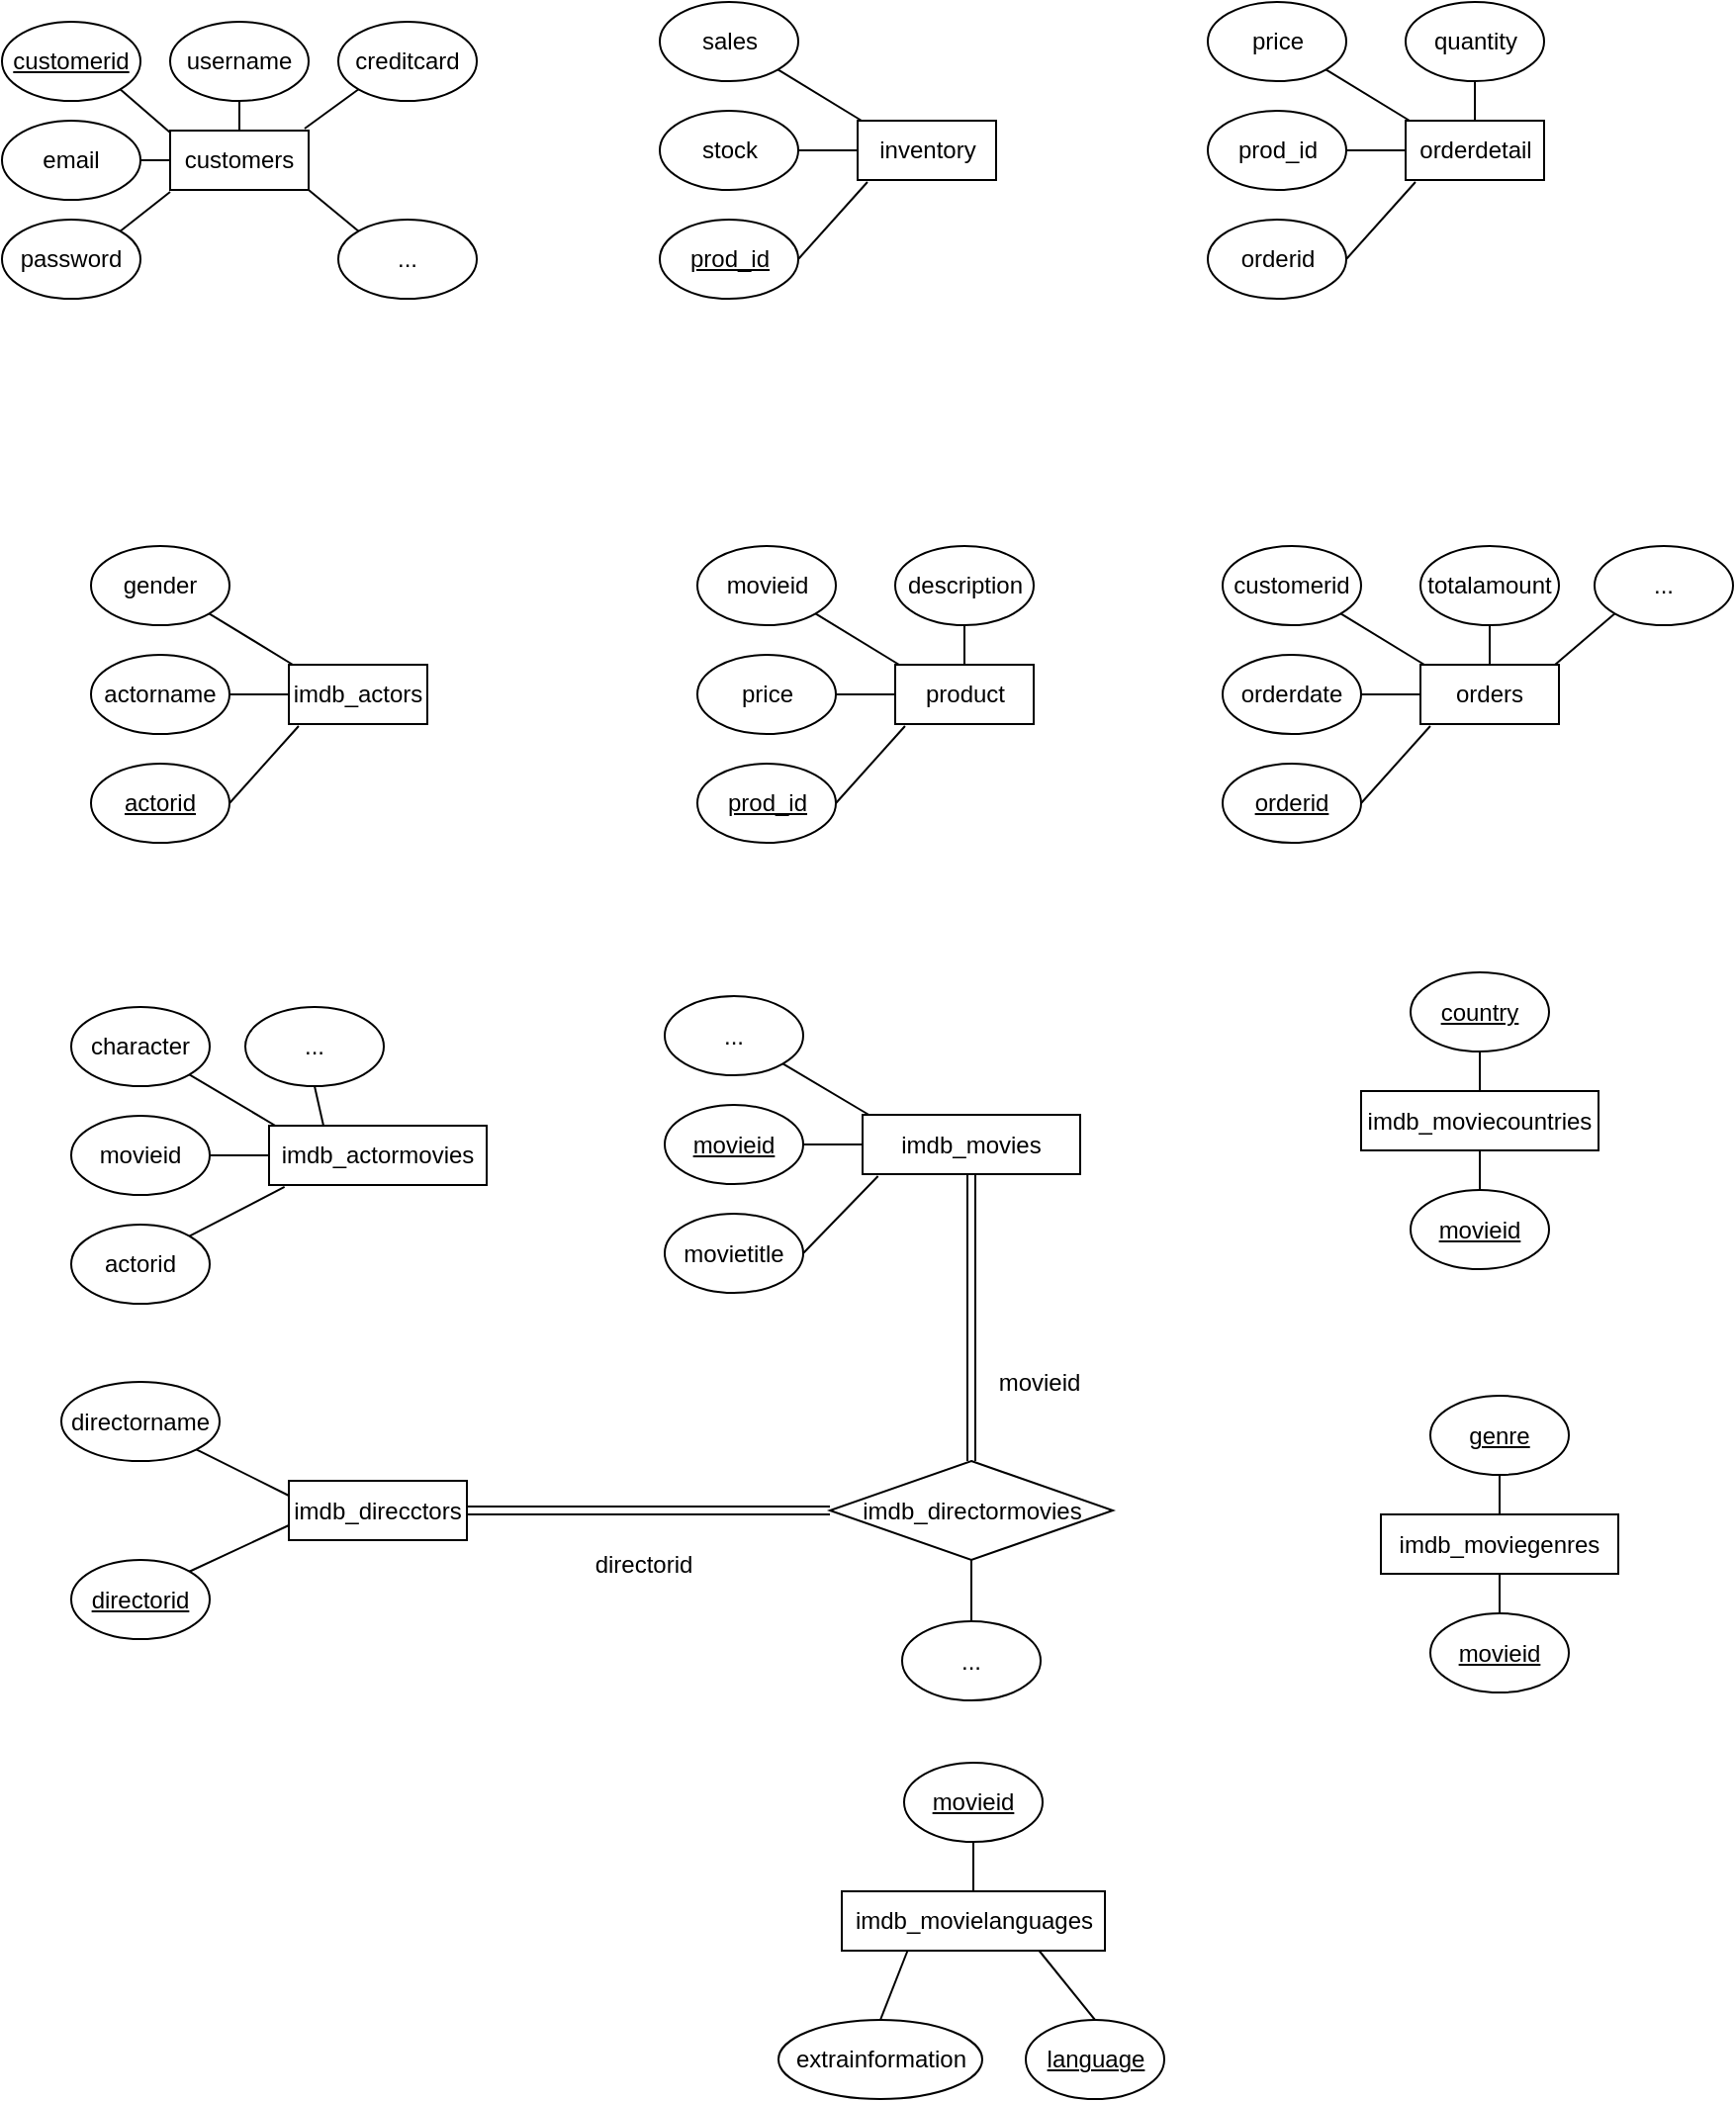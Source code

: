 <mxfile version="12.1.9" type="device" pages="1"><diagram id="mWVAifzgYvUciSqs0JJ7" name="Page-1"><mxGraphModel dx="836" dy="771" grid="1" gridSize="10" guides="1" tooltips="1" connect="1" arrows="1" fold="1" page="1" pageScale="1" pageWidth="827" pageHeight="1169" math="0" shadow="0"><root><mxCell id="0"/><mxCell id="1" parent="0"/><mxCell id="gDV8_pACg87YqloeRViD-1" value="customers" style="rounded=0;whiteSpace=wrap;html=1;" vertex="1" parent="1"><mxGeometry x="115" y="115" width="70" height="30" as="geometry"/></mxCell><mxCell id="gDV8_pACg87YqloeRViD-3" value="&lt;u&gt;customerid&lt;/u&gt;" style="ellipse;whiteSpace=wrap;html=1;" vertex="1" parent="1"><mxGeometry x="30" y="60" width="70" height="40" as="geometry"/></mxCell><mxCell id="gDV8_pACg87YqloeRViD-8" value="email" style="ellipse;whiteSpace=wrap;html=1;" vertex="1" parent="1"><mxGeometry x="30" y="110" width="70" height="40" as="geometry"/></mxCell><mxCell id="gDV8_pACg87YqloeRViD-9" value="username" style="ellipse;whiteSpace=wrap;html=1;" vertex="1" parent="1"><mxGeometry x="115" y="60" width="70" height="40" as="geometry"/></mxCell><mxCell id="gDV8_pACg87YqloeRViD-10" value="creditcard" style="ellipse;whiteSpace=wrap;html=1;" vertex="1" parent="1"><mxGeometry x="200" y="60" width="70" height="40" as="geometry"/></mxCell><mxCell id="gDV8_pACg87YqloeRViD-11" value="password" style="ellipse;whiteSpace=wrap;html=1;" vertex="1" parent="1"><mxGeometry x="30" y="160" width="70" height="40" as="geometry"/></mxCell><mxCell id="gDV8_pACg87YqloeRViD-12" value="" style="endArrow=none;html=1;entryX=1;entryY=0.5;entryDx=0;entryDy=0;exitX=0;exitY=0.5;exitDx=0;exitDy=0;" edge="1" parent="1" source="gDV8_pACg87YqloeRViD-1" target="gDV8_pACg87YqloeRViD-8"><mxGeometry width="50" height="50" relative="1" as="geometry"><mxPoint x="35" y="270" as="sourcePoint"/><mxPoint x="85" y="220" as="targetPoint"/></mxGeometry></mxCell><mxCell id="gDV8_pACg87YqloeRViD-14" value="" style="endArrow=none;html=1;entryX=1;entryY=1;entryDx=0;entryDy=0;exitX=0;exitY=0.033;exitDx=0;exitDy=0;exitPerimeter=0;" edge="1" parent="1" source="gDV8_pACg87YqloeRViD-1" target="gDV8_pACg87YqloeRViD-3"><mxGeometry width="50" height="50" relative="1" as="geometry"><mxPoint x="125" y="140" as="sourcePoint"/><mxPoint x="110" y="140" as="targetPoint"/></mxGeometry></mxCell><mxCell id="gDV8_pACg87YqloeRViD-15" value="" style="endArrow=none;html=1;exitX=1;exitY=0;exitDx=0;exitDy=0;" edge="1" parent="1" source="gDV8_pACg87YqloeRViD-11"><mxGeometry width="50" height="50" relative="1" as="geometry"><mxPoint x="135" y="150" as="sourcePoint"/><mxPoint x="115" y="146" as="targetPoint"/></mxGeometry></mxCell><mxCell id="gDV8_pACg87YqloeRViD-16" value="" style="endArrow=none;html=1;entryX=0.5;entryY=1;entryDx=0;entryDy=0;exitX=0.5;exitY=0;exitDx=0;exitDy=0;" edge="1" parent="1" source="gDV8_pACg87YqloeRViD-1" target="gDV8_pACg87YqloeRViD-9"><mxGeometry width="50" height="50" relative="1" as="geometry"><mxPoint x="145" y="160" as="sourcePoint"/><mxPoint x="130" y="160" as="targetPoint"/></mxGeometry></mxCell><mxCell id="gDV8_pACg87YqloeRViD-19" value="" style="endArrow=none;html=1;entryX=0;entryY=1;entryDx=0;entryDy=0;exitX=0.971;exitY=-0.033;exitDx=0;exitDy=0;exitPerimeter=0;" edge="1" parent="1" source="gDV8_pACg87YqloeRViD-1" target="gDV8_pACg87YqloeRViD-10"><mxGeometry width="50" height="50" relative="1" as="geometry"><mxPoint x="170" y="135" as="sourcePoint"/><mxPoint x="170" y="120" as="targetPoint"/></mxGeometry></mxCell><mxCell id="gDV8_pACg87YqloeRViD-21" value="imdb_actors" style="rounded=0;whiteSpace=wrap;html=1;" vertex="1" parent="1"><mxGeometry x="175" y="385" width="70" height="30" as="geometry"/></mxCell><mxCell id="gDV8_pACg87YqloeRViD-22" value="&lt;u&gt;actorid&lt;/u&gt;" style="ellipse;whiteSpace=wrap;html=1;" vertex="1" parent="1"><mxGeometry x="75" y="435" width="70" height="40" as="geometry"/></mxCell><mxCell id="gDV8_pACg87YqloeRViD-23" value="gender" style="ellipse;whiteSpace=wrap;html=1;" vertex="1" parent="1"><mxGeometry x="75" y="325" width="70" height="40" as="geometry"/></mxCell><mxCell id="gDV8_pACg87YqloeRViD-24" value="actorname" style="ellipse;whiteSpace=wrap;html=1;" vertex="1" parent="1"><mxGeometry x="75" y="380" width="70" height="40" as="geometry"/></mxCell><mxCell id="gDV8_pACg87YqloeRViD-26" value="" style="endArrow=none;html=1;entryX=1;entryY=1;entryDx=0;entryDy=0;exitX=0.029;exitY=0;exitDx=0;exitDy=0;exitPerimeter=0;" edge="1" parent="1" source="gDV8_pACg87YqloeRViD-21" target="gDV8_pACg87YqloeRViD-23"><mxGeometry width="50" height="50" relative="1" as="geometry"><mxPoint x="65" y="545" as="sourcePoint"/><mxPoint x="115" y="495" as="targetPoint"/></mxGeometry></mxCell><mxCell id="gDV8_pACg87YqloeRViD-27" value="" style="endArrow=none;html=1;entryX=1;entryY=0.5;entryDx=0;entryDy=0;exitX=0;exitY=0.5;exitDx=0;exitDy=0;" edge="1" parent="1" source="gDV8_pACg87YqloeRViD-21" target="gDV8_pACg87YqloeRViD-24"><mxGeometry width="50" height="50" relative="1" as="geometry"><mxPoint x="187.03" y="395" as="sourcePoint"/><mxPoint x="144.749" y="369.142" as="targetPoint"/></mxGeometry></mxCell><mxCell id="gDV8_pACg87YqloeRViD-28" value="" style="endArrow=none;html=1;entryX=1;entryY=0.5;entryDx=0;entryDy=0;exitX=0.071;exitY=1.033;exitDx=0;exitDy=0;exitPerimeter=0;" edge="1" parent="1" source="gDV8_pACg87YqloeRViD-21" target="gDV8_pACg87YqloeRViD-22"><mxGeometry width="50" height="50" relative="1" as="geometry"><mxPoint x="197.03" y="405" as="sourcePoint"/><mxPoint x="154.749" y="379.142" as="targetPoint"/></mxGeometry></mxCell><mxCell id="gDV8_pACg87YqloeRViD-30" value="imdb_actormovies" style="rounded=0;whiteSpace=wrap;html=1;" vertex="1" parent="1"><mxGeometry x="165" y="618" width="110" height="30" as="geometry"/></mxCell><mxCell id="gDV8_pACg87YqloeRViD-31" value="actorid" style="ellipse;whiteSpace=wrap;html=1;" vertex="1" parent="1"><mxGeometry x="65" y="668" width="70" height="40" as="geometry"/></mxCell><mxCell id="gDV8_pACg87YqloeRViD-32" value="character" style="ellipse;whiteSpace=wrap;html=1;" vertex="1" parent="1"><mxGeometry x="65" y="558" width="70" height="40" as="geometry"/></mxCell><mxCell id="gDV8_pACg87YqloeRViD-33" value="movieid" style="ellipse;whiteSpace=wrap;html=1;" vertex="1" parent="1"><mxGeometry x="65" y="613" width="70" height="40" as="geometry"/></mxCell><mxCell id="gDV8_pACg87YqloeRViD-34" value="" style="endArrow=none;html=1;entryX=1;entryY=1;entryDx=0;entryDy=0;exitX=0.029;exitY=0;exitDx=0;exitDy=0;exitPerimeter=0;" edge="1" parent="1" source="gDV8_pACg87YqloeRViD-30" target="gDV8_pACg87YqloeRViD-32"><mxGeometry width="50" height="50" relative="1" as="geometry"><mxPoint x="55" y="778" as="sourcePoint"/><mxPoint x="105" y="728" as="targetPoint"/></mxGeometry></mxCell><mxCell id="gDV8_pACg87YqloeRViD-35" value="" style="endArrow=none;html=1;entryX=1;entryY=0.5;entryDx=0;entryDy=0;exitX=0;exitY=0.5;exitDx=0;exitDy=0;" edge="1" parent="1" source="gDV8_pACg87YqloeRViD-30" target="gDV8_pACg87YqloeRViD-33"><mxGeometry width="50" height="50" relative="1" as="geometry"><mxPoint x="177.03" y="628" as="sourcePoint"/><mxPoint x="134.749" y="602.142" as="targetPoint"/></mxGeometry></mxCell><mxCell id="gDV8_pACg87YqloeRViD-36" value="" style="endArrow=none;html=1;entryX=1;entryY=0;entryDx=0;entryDy=0;exitX=0.071;exitY=1.033;exitDx=0;exitDy=0;exitPerimeter=0;" edge="1" parent="1" source="gDV8_pACg87YqloeRViD-30" target="gDV8_pACg87YqloeRViD-31"><mxGeometry width="50" height="50" relative="1" as="geometry"><mxPoint x="187.03" y="638" as="sourcePoint"/><mxPoint x="144.749" y="612.142" as="targetPoint"/></mxGeometry></mxCell><mxCell id="gDV8_pACg87YqloeRViD-44" value="...&lt;span style=&quot;font-family: &amp;#34;helvetica&amp;#34; , &amp;#34;arial&amp;#34; , sans-serif ; font-size: 0px ; white-space: nowrap&quot;&gt;%3CmxGraphModel%3E%3Croot%3E%3CmxCell%20id%3D%220%22%2F%3E%3CmxCell%20id%3D%221%22%20parent%3D%220%22%2F%3E%3CmxCell%20id%3D%222%22%20value%3D%22imdb_actors%22%20style%3D%22rounded%3D0%3BwhiteSpace%3Dwrap%3Bhtml%3D1%3B%22%20vertex%3D%221%22%20parent%3D%221%22%3E%3CmxGeometry%20x%3D%22120%22%20y%3D%22430%22%20width%3D%2270%22%20height%3D%2230%22%20as%3D%22geometry%22%2F%3E%3C%2FmxCell%3E%3CmxCell%20id%3D%223%22%20value%3D%22%26lt%3Bu%26gt%3Bactorid%26lt%3B%2Fu%26gt%3B%22%20style%3D%22ellipse%3BwhiteSpace%3Dwrap%3Bhtml%3D1%3B%22%20vertex%3D%221%22%20parent%3D%221%22%3E%3CmxGeometry%20x%3D%2220%22%20y%3D%22480%22%20width%3D%2270%22%20height%3D%2240%22%20as%3D%22geometry%22%2F%3E%3C%2FmxCell%3E%3CmxCell%20id%3D%224%22%20value%3D%22gender%22%20style%3D%22ellipse%3BwhiteSpace%3Dwrap%3Bhtml%3D1%3B%22%20vertex%3D%221%22%20parent%3D%221%22%3E%3CmxGeometry%20x%3D%2220%22%20y%3D%22370%22%20width%3D%2270%22%20height%3D%2240%22%20as%3D%22geometry%22%2F%3E%3C%2FmxCell%3E%3CmxCell%20id%3D%225%22%20value%3D%22actorname%22%20style%3D%22ellipse%3BwhiteSpace%3Dwrap%3Bhtml%3D1%3B%22%20vertex%3D%221%22%20parent%3D%221%22%3E%3CmxGeometry%20x%3D%2220%22%20y%3D%22425%22%20width%3D%2270%22%20height%3D%2240%22%20as%3D%22geometry%22%2F%3E%3C%2FmxCell%3E%3CmxCell%20id%3D%226%22%20value%3D%22%22%20style%3D%22endArrow%3Dnone%3Bhtml%3D1%3BentryX%3D1%3BentryY%3D1%3BentryDx%3D0%3BentryDy%3D0%3BexitX%3D0.029%3BexitY%3D0%3BexitDx%3D0%3BexitDy%3D0%3BexitPerimeter%3D0%3B%22%20edge%3D%221%22%20source%3D%222%22%20target%3D%224%22%20parent%3D%221%22%3E%3CmxGeometry%20width%3D%2250%22%20height%3D%2250%22%20relative%3D%221%22%20as%3D%22geometry%22%3E%3CmxPoint%20x%3D%2210%22%20y%3D%22590%22%20as%3D%22sourcePoint%22%2F%3E%3CmxPoint%20x%3D%2260%22%20y%3D%22540%22%20as%3D%22targetPoint%22%2F%3E%3C%2FmxGeometry%3E%3C%2FmxCell%3E%3CmxCell%20id%3D%227%22%20value%3D%22%22%20style%3D%22endArrow%3Dnone%3Bhtml%3D1%3BentryX%3D1%3BentryY%3D0.5%3BentryDx%3D0%3BentryDy%3D0%3BexitX%3D0%3BexitY%3D0.5%3BexitDx%3D0%3BexitDy%3D0%3B%22%20edge%3D%221%22%20source%3D%222%22%20target%3D%225%22%20parent%3D%221%22%3E%3CmxGeometry%20width%3D%2250%22%20height%3D%2250%22%20relative%3D%221%22%20as%3D%22geometry%22%3E%3CmxPoint%20x%3D%22132.03%22%20y%3D%22440%22%20as%3D%22sourcePoint%22%2F%3E%3CmxPoint%20x%3D%2289.749%22%20y%3D%22414.142%22%20as%3D%22targetPoint%22%2F%3E%3C%2FmxGeometry%3E%3C%2FmxCell%3E%3CmxCell%20id%3D%228%22%20value%3D%22%22%20style%3D%22endArrow%3Dnone%3Bhtml%3D1%3BentryX%3D1%3BentryY%3D0.5%3BentryDx%3D0%3BentryDy%3D0%3BexitX%3D0.071%3BexitY%3D1.033%3BexitDx%3D0%3BexitDy%3D0%3BexitPerimeter%3D0%3B%22%20edge%3D%221%22%20source%3D%222%22%20target%3D%223%22%20parent%3D%221%22%3E%3CmxGeometry%20width%3D%2250%22%20height%3D%2250%22%20relative%3D%221%22%20as%3D%22geometry%22%3E%3CmxPoint%20x%3D%22142.03%22%20y%3D%22450%22%20as%3D%22sourcePoint%22%2F%3E%3CmxPoint%20x%3D%2299.749%22%20y%3D%22424.142%22%20as%3D%22targetPoint%22%2F%3E%3C%2FmxGeometry%3E%3C%2FmxCell%3E%3C%2Froot%3E%3C%2FmxGraphModel%3E&lt;/span&gt;&lt;span style=&quot;font-family: &amp;#34;helvetica&amp;#34; , &amp;#34;arial&amp;#34; , sans-serif ; font-size: 0px ; white-space: nowrap&quot;&gt;%3CmxGraphModel%3E%3Croot%3E%3CmxCell%20id%3D%220%22%2F%3E%3CmxCell%20id%3D%221%22%20parent%3D%220%22%2F%3E%3CmxCell%20id%3D%222%22%20value%3D%22imdb_actors%22%20style%3D%22rounded%3D0%3BwhiteSpace%3Dwrap%3Bhtml%3D1%3B%22%20vertex%3D%221%22%20parent%3D%221%22%3E%3CmxGeometry%20x%3D%22120%22%20y%3D%22430%22%20width%3D%2270%22%20height%3D%2230%22%20as%3D%22geometry%22%2F%3E%3C%2FmxCell%3E%3CmxCell%20id%3D%223%22%20value%3D%22%26lt%3Bu%26gt%3Bactorid%26lt%3B%2Fu%26gt%3B%22%20style%3D%22ellipse%3BwhiteSpace%3Dwrap%3Bhtml%3D1%3B%22%20vertex%3D%221%22%20parent%3D%221%22%3E%3CmxGeometry%20x%3D%2220%22%20y%3D%22480%22%20width%3D%2270%22%20height%3D%2240%22%20as%3D%22geometry%22%2F%3E%3C%2FmxCell%3E%3CmxCell%20id%3D%224%22%20value%3D%22gender%22%20style%3D%22ellipse%3BwhiteSpace%3Dwrap%3Bhtml%3D1%3B%22%20vertex%3D%221%22%20parent%3D%221%22%3E%3CmxGeometry%20x%3D%2220%22%20y%3D%22370%22%20width%3D%2270%22%20height%3D%2240%22%20as%3D%22geometry%22%2F%3E%3C%2FmxCell%3E%3CmxCell%20id%3D%225%22%20value%3D%22actorname%22%20style%3D%22ellipse%3BwhiteSpace%3Dwrap%3Bhtml%3D1%3B%22%20vertex%3D%221%22%20parent%3D%221%22%3E%3CmxGeometry%20x%3D%2220%22%20y%3D%22425%22%20width%3D%2270%22%20height%3D%2240%22%20as%3D%22geometry%22%2F%3E%3C%2FmxCell%3E%3CmxCell%20id%3D%226%22%20value%3D%22%22%20style%3D%22endArrow%3Dnone%3Bhtml%3D1%3BentryX%3D1%3BentryY%3D1%3BentryDx%3D0%3BentryDy%3D0%3BexitX%3D0.029%3BexitY%3D0%3BexitDx%3D0%3BexitDy%3D0%3BexitPerimeter%3D0%3B%22%20edge%3D%221%22%20source%3D%222%22%20target%3D%224%22%20parent%3D%221%22%3E%3CmxGeometry%20width%3D%2250%22%20height%3D%2250%22%20relative%3D%221%22%20as%3D%22geometry%22%3E%3CmxPoint%20x%3D%2210%22%20y%3D%22590%22%20as%3D%22sourcePoint%22%2F%3E%3CmxPoint%20x%3D%2260%22%20y%3D%22540%22%20as%3D%22targetPoint%22%2F%3E%3C%2FmxGeometry%3E%3C%2FmxCell%3E%3CmxCell%20id%3D%227%22%20value%3D%22%22%20style%3D%22endArrow%3Dnone%3Bhtml%3D1%3BentryX%3D1%3BentryY%3D0.5%3BentryDx%3D0%3BentryDy%3D0%3BexitX%3D0%3BexitY%3D0.5%3BexitDx%3D0%3BexitDy%3D0%3B%22%20edge%3D%221%22%20source%3D%222%22%20target%3D%225%22%20parent%3D%221%22%3E%3CmxGeometry%20width%3D%2250%22%20height%3D%2250%22%20relative%3D%221%22%20as%3D%22geometry%22%3E%3CmxPoint%20x%3D%22132.03%22%20y%3D%22440%22%20as%3D%22sourcePoint%22%2F%3E%3CmxPoint%20x%3D%2289.749%22%20y%3D%22414.142%22%20as%3D%22targetPoint%22%2F%3E%3C%2FmxGeometry%3E%3C%2FmxCell%3E%3CmxCell%20id%3D%228%22%20value%3D%22%22%20style%3D%22endArrow%3Dnone%3Bhtml%3D1%3BentryX%3D1%3BentryY%3D0.5%3BentryDx%3D0%3BentryDy%3D0%3BexitX%3D0.071%3BexitY%3D1.033%3BexitDx%3D0%3BexitDy%3D0%3BexitPerimeter%3D0%3B%22%20edge%3D%221%22%20source%3D%222%22%20target%3D%223%22%20parent%3D%221%22%3E%3CmxGeometry%20width%3D%2250%22%20height%3D%2250%22%20relative%3D%221%22%20as%3D%22geometry%22%3E%3CmxPoint%20x%3D%22142.03%22%20y%3D%22450%22%20as%3D%22sourcePoint%22%2F%3E%3CmxPoint%20x%3D%2299.749%22%20y%3D%22424.142%22%20as%3D%22targetPoint%22%2F%3E%3C%2FmxGeometry%3E%3C%2FmxCell%3E%3C%2Froot%3E%3C%2FmxGraphModel%3E&lt;/span&gt;" style="ellipse;whiteSpace=wrap;html=1;" vertex="1" parent="1"><mxGeometry x="200" y="160" width="70" height="40" as="geometry"/></mxCell><mxCell id="gDV8_pACg87YqloeRViD-45" value="" style="endArrow=none;html=1;exitX=0;exitY=0;exitDx=0;exitDy=0;entryX=1;entryY=1;entryDx=0;entryDy=0;entryPerimeter=0;" edge="1" parent="1" source="gDV8_pACg87YqloeRViD-44" target="gDV8_pACg87YqloeRViD-1"><mxGeometry width="50" height="50" relative="1" as="geometry"><mxPoint x="99.749" y="175.858" as="sourcePoint"/><mxPoint x="125" y="156" as="targetPoint"/></mxGeometry></mxCell><mxCell id="gDV8_pACg87YqloeRViD-48" value="...&lt;span style=&quot;font-family: &amp;#34;helvetica&amp;#34; , &amp;#34;arial&amp;#34; , sans-serif ; font-size: 0px ; white-space: nowrap&quot;&gt;%3CmxGraphModel%3E%3Croot%3E%3CmxCell%20id%3D%220%22%2F%3E%3CmxCell%20id%3D%221%22%20parent%3D%220%22%2F%3E%3CmxCell%20id%3D%222%22%20value%3D%22imdb_actors%22%20style%3D%22rounded%3D0%3BwhiteSpace%3Dwrap%3Bhtml%3D1%3B%22%20vertex%3D%221%22%20parent%3D%221%22%3E%3CmxGeometry%20x%3D%22120%22%20y%3D%22430%22%20width%3D%2270%22%20height%3D%2230%22%20as%3D%22geometry%22%2F%3E%3C%2FmxCell%3E%3CmxCell%20id%3D%223%22%20value%3D%22%26lt%3Bu%26gt%3Bactorid%26lt%3B%2Fu%26gt%3B%22%20style%3D%22ellipse%3BwhiteSpace%3Dwrap%3Bhtml%3D1%3B%22%20vertex%3D%221%22%20parent%3D%221%22%3E%3CmxGeometry%20x%3D%2220%22%20y%3D%22480%22%20width%3D%2270%22%20height%3D%2240%22%20as%3D%22geometry%22%2F%3E%3C%2FmxCell%3E%3CmxCell%20id%3D%224%22%20value%3D%22gender%22%20style%3D%22ellipse%3BwhiteSpace%3Dwrap%3Bhtml%3D1%3B%22%20vertex%3D%221%22%20parent%3D%221%22%3E%3CmxGeometry%20x%3D%2220%22%20y%3D%22370%22%20width%3D%2270%22%20height%3D%2240%22%20as%3D%22geometry%22%2F%3E%3C%2FmxCell%3E%3CmxCell%20id%3D%225%22%20value%3D%22actorname%22%20style%3D%22ellipse%3BwhiteSpace%3Dwrap%3Bhtml%3D1%3B%22%20vertex%3D%221%22%20parent%3D%221%22%3E%3CmxGeometry%20x%3D%2220%22%20y%3D%22425%22%20width%3D%2270%22%20height%3D%2240%22%20as%3D%22geometry%22%2F%3E%3C%2FmxCell%3E%3CmxCell%20id%3D%226%22%20value%3D%22%22%20style%3D%22endArrow%3Dnone%3Bhtml%3D1%3BentryX%3D1%3BentryY%3D1%3BentryDx%3D0%3BentryDy%3D0%3BexitX%3D0.029%3BexitY%3D0%3BexitDx%3D0%3BexitDy%3D0%3BexitPerimeter%3D0%3B%22%20edge%3D%221%22%20source%3D%222%22%20target%3D%224%22%20parent%3D%221%22%3E%3CmxGeometry%20width%3D%2250%22%20height%3D%2250%22%20relative%3D%221%22%20as%3D%22geometry%22%3E%3CmxPoint%20x%3D%2210%22%20y%3D%22590%22%20as%3D%22sourcePoint%22%2F%3E%3CmxPoint%20x%3D%2260%22%20y%3D%22540%22%20as%3D%22targetPoint%22%2F%3E%3C%2FmxGeometry%3E%3C%2FmxCell%3E%3CmxCell%20id%3D%227%22%20value%3D%22%22%20style%3D%22endArrow%3Dnone%3Bhtml%3D1%3BentryX%3D1%3BentryY%3D0.5%3BentryDx%3D0%3BentryDy%3D0%3BexitX%3D0%3BexitY%3D0.5%3BexitDx%3D0%3BexitDy%3D0%3B%22%20edge%3D%221%22%20source%3D%222%22%20target%3D%225%22%20parent%3D%221%22%3E%3CmxGeometry%20width%3D%2250%22%20height%3D%2250%22%20relative%3D%221%22%20as%3D%22geometry%22%3E%3CmxPoint%20x%3D%22132.03%22%20y%3D%22440%22%20as%3D%22sourcePoint%22%2F%3E%3CmxPoint%20x%3D%2289.749%22%20y%3D%22414.142%22%20as%3D%22targetPoint%22%2F%3E%3C%2FmxGeometry%3E%3C%2FmxCell%3E%3CmxCell%20id%3D%228%22%20value%3D%22%22%20style%3D%22endArrow%3Dnone%3Bhtml%3D1%3BentryX%3D1%3BentryY%3D0.5%3BentryDx%3D0%3BentryDy%3D0%3BexitX%3D0.071%3BexitY%3D1.033%3BexitDx%3D0%3BexitDy%3D0%3BexitPerimeter%3D0%3B%22%20edge%3D%221%22%20source%3D%222%22%20target%3D%223%22%20parent%3D%221%22%3E%3CmxGeometry%20width%3D%2250%22%20height%3D%2250%22%20relative%3D%221%22%20as%3D%22geometry%22%3E%3CmxPoint%20x%3D%22142.03%22%20y%3D%22450%22%20as%3D%22sourcePoint%22%2F%3E%3CmxPoint%20x%3D%2299.749%22%20y%3D%22424.142%22%20as%3D%22targetPoint%22%2F%3E%3C%2FmxGeometry%3E%3C%2FmxCell%3E%3C%2Froot%3E%3C%2FmxGraphModel%3E&lt;/span&gt;&lt;span style=&quot;font-family: &amp;#34;helvetica&amp;#34; , &amp;#34;arial&amp;#34; , sans-serif ; font-size: 0px ; white-space: nowrap&quot;&gt;%3CmxGraphModel%3E%3Croot%3E%3CmxCell%20id%3D%220%22%2F%3E%3CmxCell%20id%3D%221%22%20parent%3D%220%22%2F%3E%3CmxCell%20id%3D%222%22%20value%3D%22imdb_actors%22%20style%3D%22rounded%3D0%3BwhiteSpace%3Dwrap%3Bhtml%3D1%3B%22%20vertex%3D%221%22%20parent%3D%221%22%3E%3CmxGeometry%20x%3D%22120%22%20y%3D%22430%22%20width%3D%2270%22%20height%3D%2230%22%20as%3D%22geometry%22%2F%3E%3C%2FmxCell%3E%3CmxCell%20id%3D%223%22%20value%3D%22%26lt%3Bu%26gt%3Bactorid%26lt%3B%2Fu%26gt%3B%22%20style%3D%22ellipse%3BwhiteSpace%3Dwrap%3Bhtml%3D1%3B%22%20vertex%3D%221%22%20parent%3D%221%22%3E%3CmxGeometry%20x%3D%2220%22%20y%3D%22480%22%20width%3D%2270%22%20height%3D%2240%22%20as%3D%22geometry%22%2F%3E%3C%2FmxCell%3E%3CmxCell%20id%3D%224%22%20value%3D%22gender%22%20style%3D%22ellipse%3BwhiteSpace%3Dwrap%3Bhtml%3D1%3B%22%20vertex%3D%221%22%20parent%3D%221%22%3E%3CmxGeometry%20x%3D%2220%22%20y%3D%22370%22%20width%3D%2270%22%20height%3D%2240%22%20as%3D%22geometry%22%2F%3E%3C%2FmxCell%3E%3CmxCell%20id%3D%225%22%20value%3D%22actorname%22%20style%3D%22ellipse%3BwhiteSpace%3Dwrap%3Bhtml%3D1%3B%22%20vertex%3D%221%22%20parent%3D%221%22%3E%3CmxGeometry%20x%3D%2220%22%20y%3D%22425%22%20width%3D%2270%22%20height%3D%2240%22%20as%3D%22geometry%22%2F%3E%3C%2FmxCell%3E%3CmxCell%20id%3D%226%22%20value%3D%22%22%20style%3D%22endArrow%3Dnone%3Bhtml%3D1%3BentryX%3D1%3BentryY%3D1%3BentryDx%3D0%3BentryDy%3D0%3BexitX%3D0.029%3BexitY%3D0%3BexitDx%3D0%3BexitDy%3D0%3BexitPerimeter%3D0%3B%22%20edge%3D%221%22%20source%3D%222%22%20target%3D%224%22%20parent%3D%221%22%3E%3CmxGeometry%20width%3D%2250%22%20height%3D%2250%22%20relative%3D%221%22%20as%3D%22geometry%22%3E%3CmxPoint%20x%3D%2210%22%20y%3D%22590%22%20as%3D%22sourcePoint%22%2F%3E%3CmxPoint%20x%3D%2260%22%20y%3D%22540%22%20as%3D%22targetPoint%22%2F%3E%3C%2FmxGeometry%3E%3C%2FmxCell%3E%3CmxCell%20id%3D%227%22%20value%3D%22%22%20style%3D%22endArrow%3Dnone%3Bhtml%3D1%3BentryX%3D1%3BentryY%3D0.5%3BentryDx%3D0%3BentryDy%3D0%3BexitX%3D0%3BexitY%3D0.5%3BexitDx%3D0%3BexitDy%3D0%3B%22%20edge%3D%221%22%20source%3D%222%22%20target%3D%225%22%20parent%3D%221%22%3E%3CmxGeometry%20width%3D%2250%22%20height%3D%2250%22%20relative%3D%221%22%20as%3D%22geometry%22%3E%3CmxPoint%20x%3D%22132.03%22%20y%3D%22440%22%20as%3D%22sourcePoint%22%2F%3E%3CmxPoint%20x%3D%2289.749%22%20y%3D%22414.142%22%20as%3D%22targetPoint%22%2F%3E%3C%2FmxGeometry%3E%3C%2FmxCell%3E%3CmxCell%20id%3D%228%22%20value%3D%22%22%20style%3D%22endArrow%3Dnone%3Bhtml%3D1%3BentryX%3D1%3BentryY%3D0.5%3BentryDx%3D0%3BentryDy%3D0%3BexitX%3D0.071%3BexitY%3D1.033%3BexitDx%3D0%3BexitDy%3D0%3BexitPerimeter%3D0%3B%22%20edge%3D%221%22%20source%3D%222%22%20target%3D%223%22%20parent%3D%221%22%3E%3CmxGeometry%20width%3D%2250%22%20height%3D%2250%22%20relative%3D%221%22%20as%3D%22geometry%22%3E%3CmxPoint%20x%3D%22142.03%22%20y%3D%22450%22%20as%3D%22sourcePoint%22%2F%3E%3CmxPoint%20x%3D%2299.749%22%20y%3D%22424.142%22%20as%3D%22targetPoint%22%2F%3E%3C%2FmxGeometry%3E%3C%2FmxCell%3E%3C%2Froot%3E%3C%2FmxGraphModel%3E&lt;/span&gt;" style="ellipse;whiteSpace=wrap;html=1;" vertex="1" parent="1"><mxGeometry x="153" y="558" width="70" height="40" as="geometry"/></mxCell><mxCell id="gDV8_pACg87YqloeRViD-49" value="" style="endArrow=none;html=1;entryX=0.25;entryY=0;entryDx=0;entryDy=0;exitX=0.5;exitY=1;exitDx=0;exitDy=0;" edge="1" parent="1" source="gDV8_pACg87YqloeRViD-48" target="gDV8_pACg87YqloeRViD-30"><mxGeometry width="50" height="50" relative="1" as="geometry"><mxPoint x="178.19" y="628" as="sourcePoint"/><mxPoint x="134.749" y="602.142" as="targetPoint"/></mxGeometry></mxCell><mxCell id="gDV8_pACg87YqloeRViD-50" value="imdb_direcctors" style="rounded=0;whiteSpace=wrap;html=1;" vertex="1" parent="1"><mxGeometry x="175" y="797.5" width="90" height="30" as="geometry"/></mxCell><mxCell id="gDV8_pACg87YqloeRViD-51" value="&lt;u&gt;directorid&lt;/u&gt;" style="ellipse;whiteSpace=wrap;html=1;" vertex="1" parent="1"><mxGeometry x="65" y="837.5" width="70" height="40" as="geometry"/></mxCell><mxCell id="gDV8_pACg87YqloeRViD-53" value="directorname" style="ellipse;whiteSpace=wrap;html=1;" vertex="1" parent="1"><mxGeometry x="60" y="747.5" width="80" height="40" as="geometry"/></mxCell><mxCell id="gDV8_pACg87YqloeRViD-55" value="" style="endArrow=none;html=1;exitX=0;exitY=0.25;exitDx=0;exitDy=0;entryX=1;entryY=1;entryDx=0;entryDy=0;" edge="1" parent="1" source="gDV8_pACg87YqloeRViD-50" target="gDV8_pACg87YqloeRViD-53"><mxGeometry width="50" height="50" relative="1" as="geometry"><mxPoint x="180" y="800" as="sourcePoint"/><mxPoint x="140" y="768" as="targetPoint"/></mxGeometry></mxCell><mxCell id="gDV8_pACg87YqloeRViD-56" value="" style="endArrow=none;html=1;entryX=1;entryY=0;entryDx=0;entryDy=0;exitX=0;exitY=0.75;exitDx=0;exitDy=0;" edge="1" parent="1" source="gDV8_pACg87YqloeRViD-50" target="gDV8_pACg87YqloeRViD-51"><mxGeometry width="50" height="50" relative="1" as="geometry"><mxPoint x="197.03" y="817.5" as="sourcePoint"/><mxPoint x="154.749" y="791.642" as="targetPoint"/></mxGeometry></mxCell><mxCell id="gDV8_pACg87YqloeRViD-57" value="imdb_moviecountries" style="rounded=0;whiteSpace=wrap;html=1;" vertex="1" parent="1"><mxGeometry x="717" y="600.5" width="120" height="30" as="geometry"/></mxCell><mxCell id="gDV8_pACg87YqloeRViD-64" value="&lt;u&gt;country&lt;/u&gt;" style="ellipse;whiteSpace=wrap;html=1;" vertex="1" parent="1"><mxGeometry x="742" y="540.5" width="70" height="40" as="geometry"/></mxCell><mxCell id="gDV8_pACg87YqloeRViD-65" value="" style="endArrow=none;html=1;entryX=0.5;entryY=0;entryDx=0;entryDy=0;exitX=0.5;exitY=1;exitDx=0;exitDy=0;" edge="1" parent="1" source="gDV8_pACg87YqloeRViD-64" target="gDV8_pACg87YqloeRViD-57"><mxGeometry width="50" height="50" relative="1" as="geometry"><mxPoint x="740.19" y="610.5" as="sourcePoint"/><mxPoint x="696.749" y="584.642" as="targetPoint"/></mxGeometry></mxCell><mxCell id="gDV8_pACg87YqloeRViD-66" value="imdb_movies" style="rounded=0;whiteSpace=wrap;html=1;" vertex="1" parent="1"><mxGeometry x="465" y="612.5" width="110" height="30" as="geometry"/></mxCell><mxCell id="gDV8_pACg87YqloeRViD-67" value="movietitle" style="ellipse;whiteSpace=wrap;html=1;" vertex="1" parent="1"><mxGeometry x="365" y="662.5" width="70" height="40" as="geometry"/></mxCell><mxCell id="gDV8_pACg87YqloeRViD-68" value="..." style="ellipse;whiteSpace=wrap;html=1;" vertex="1" parent="1"><mxGeometry x="365" y="552.5" width="70" height="40" as="geometry"/></mxCell><mxCell id="gDV8_pACg87YqloeRViD-69" value="&lt;u&gt;movieid&lt;/u&gt;" style="ellipse;whiteSpace=wrap;html=1;" vertex="1" parent="1"><mxGeometry x="365" y="607.5" width="70" height="40" as="geometry"/></mxCell><mxCell id="gDV8_pACg87YqloeRViD-70" value="" style="endArrow=none;html=1;entryX=1;entryY=1;entryDx=0;entryDy=0;exitX=0.029;exitY=0;exitDx=0;exitDy=0;exitPerimeter=0;" edge="1" parent="1" source="gDV8_pACg87YqloeRViD-66" target="gDV8_pACg87YqloeRViD-68"><mxGeometry width="50" height="50" relative="1" as="geometry"><mxPoint x="355" y="772.5" as="sourcePoint"/><mxPoint x="405" y="722.5" as="targetPoint"/></mxGeometry></mxCell><mxCell id="gDV8_pACg87YqloeRViD-71" value="" style="endArrow=none;html=1;entryX=1;entryY=0.5;entryDx=0;entryDy=0;exitX=0;exitY=0.5;exitDx=0;exitDy=0;" edge="1" parent="1" source="gDV8_pACg87YqloeRViD-66" target="gDV8_pACg87YqloeRViD-69"><mxGeometry width="50" height="50" relative="1" as="geometry"><mxPoint x="477.03" y="622.5" as="sourcePoint"/><mxPoint x="434.749" y="596.642" as="targetPoint"/></mxGeometry></mxCell><mxCell id="gDV8_pACg87YqloeRViD-72" value="" style="endArrow=none;html=1;entryX=1;entryY=0.5;entryDx=0;entryDy=0;exitX=0.071;exitY=1.033;exitDx=0;exitDy=0;exitPerimeter=0;" edge="1" parent="1" source="gDV8_pACg87YqloeRViD-66" target="gDV8_pACg87YqloeRViD-67"><mxGeometry width="50" height="50" relative="1" as="geometry"><mxPoint x="487.03" y="632.5" as="sourcePoint"/><mxPoint x="444.749" y="606.642" as="targetPoint"/></mxGeometry></mxCell><mxCell id="gDV8_pACg87YqloeRViD-75" value="imdb_directormovies" style="rhombus;whiteSpace=wrap;html=1;" vertex="1" parent="1"><mxGeometry x="448.5" y="787.5" width="143" height="50" as="geometry"/></mxCell><mxCell id="gDV8_pACg87YqloeRViD-78" value="" style="shape=link;html=1;entryX=1;entryY=0.5;entryDx=0;entryDy=0;exitX=0;exitY=0.5;exitDx=0;exitDy=0;" edge="1" parent="1" source="gDV8_pACg87YqloeRViD-75" target="gDV8_pACg87YqloeRViD-50"><mxGeometry width="50" height="50" relative="1" as="geometry"><mxPoint x="335" y="812.5" as="sourcePoint"/><mxPoint x="105" y="912.5" as="targetPoint"/></mxGeometry></mxCell><mxCell id="gDV8_pACg87YqloeRViD-80" value="directorid" style="text;html=1;resizable=0;points=[];align=center;verticalAlign=middle;labelBackgroundColor=#ffffff;" vertex="1" connectable="0" parent="gDV8_pACg87YqloeRViD-78"><mxGeometry x="0.657" y="5" relative="1" as="geometry"><mxPoint x="57" y="22" as="offset"/></mxGeometry></mxCell><mxCell id="gDV8_pACg87YqloeRViD-79" value="" style="shape=link;html=1;entryX=0.5;entryY=1;entryDx=0;entryDy=0;exitX=0.5;exitY=0;exitDx=0;exitDy=0;" edge="1" parent="1" source="gDV8_pACg87YqloeRViD-75" target="gDV8_pACg87YqloeRViD-66"><mxGeometry width="50" height="50" relative="1" as="geometry"><mxPoint x="395" y="782.5" as="sourcePoint"/><mxPoint x="325" y="782.5" as="targetPoint"/></mxGeometry></mxCell><mxCell id="gDV8_pACg87YqloeRViD-81" value="movieid" style="text;html=1;resizable=0;points=[];align=center;verticalAlign=middle;labelBackgroundColor=#ffffff;" vertex="1" connectable="0" parent="gDV8_pACg87YqloeRViD-79"><mxGeometry x="-0.718" y="1" relative="1" as="geometry"><mxPoint x="34.5" y="-19.5" as="offset"/></mxGeometry></mxCell><mxCell id="gDV8_pACg87YqloeRViD-83" value="..." style="ellipse;whiteSpace=wrap;html=1;" vertex="1" parent="1"><mxGeometry x="485" y="868.5" width="70" height="40" as="geometry"/></mxCell><mxCell id="gDV8_pACg87YqloeRViD-84" value="" style="endArrow=none;html=1;exitX=0.5;exitY=1;exitDx=0;exitDy=0;entryX=0.5;entryY=0;entryDx=0;entryDy=0;" edge="1" parent="1" source="gDV8_pACg87YqloeRViD-75" target="gDV8_pACg87YqloeRViD-83"><mxGeometry width="50" height="50" relative="1" as="geometry"><mxPoint x="139" y="964.5" as="sourcePoint"/><mxPoint x="189" y="914.5" as="targetPoint"/></mxGeometry></mxCell><mxCell id="gDV8_pACg87YqloeRViD-87" value="imdb_moviegenres" style="rounded=0;whiteSpace=wrap;html=1;" vertex="1" parent="1"><mxGeometry x="727" y="814.5" width="120" height="30" as="geometry"/></mxCell><mxCell id="gDV8_pACg87YqloeRViD-88" value="&lt;u&gt;genre&lt;/u&gt;" style="ellipse;whiteSpace=wrap;html=1;" vertex="1" parent="1"><mxGeometry x="752" y="754.5" width="70" height="40" as="geometry"/></mxCell><mxCell id="gDV8_pACg87YqloeRViD-89" value="" style="endArrow=none;html=1;entryX=0.5;entryY=0;entryDx=0;entryDy=0;exitX=0.5;exitY=1;exitDx=0;exitDy=0;" edge="1" parent="1" source="gDV8_pACg87YqloeRViD-88" target="gDV8_pACg87YqloeRViD-87"><mxGeometry width="50" height="50" relative="1" as="geometry"><mxPoint x="750.19" y="824.5" as="sourcePoint"/><mxPoint x="706.749" y="798.642" as="targetPoint"/></mxGeometry></mxCell><mxCell id="gDV8_pACg87YqloeRViD-92" value="imdb_movielanguages" style="rounded=0;whiteSpace=wrap;html=1;" vertex="1" parent="1"><mxGeometry x="454.5" y="1005" width="133" height="30" as="geometry"/></mxCell><mxCell id="gDV8_pACg87YqloeRViD-93" value="&lt;u&gt;language&lt;span style=&quot;font-family: &amp;#34;helvetica&amp;#34; , &amp;#34;arial&amp;#34; , sans-serif ; font-size: 0px ; white-space: nowrap&quot;&gt;%3CmxGraphModel%3E%3Croot%3E%3CmxCell%20id%3D%220%22%2F%3E%3CmxCell%20id%3D%221%22%20parent%3D%220%22%2F%3E%3CmxCell%20id%3D%222%22%20value%3D%22imdb_moviecountries%22%20style%3D%22rounded%3D0%3BwhiteSpace%3Dwrap%3Bhtml%3D1%3B%22%20vertex%3D%221%22%20parent%3D%221%22%3E%3CmxGeometry%20x%3D%22602%22%20y%3D%22430%22%20width%3D%22120%22%20height%3D%2230%22%20as%3D%22geometry%22%2F%3E%3C%2FmxCell%3E%3CmxCell%20id%3D%223%22%20value%3D%22country%22%20style%3D%22ellipse%3BwhiteSpace%3Dwrap%3Bhtml%3D1%3B%22%20vertex%3D%221%22%20parent%3D%221%22%3E%3CmxGeometry%20x%3D%22627%22%20y%3D%22370%22%20width%3D%2270%22%20height%3D%2240%22%20as%3D%22geometry%22%2F%3E%3C%2FmxCell%3E%3CmxCell%20id%3D%224%22%20value%3D%22%22%20style%3D%22endArrow%3Dnone%3Bhtml%3D1%3BentryX%3D0.5%3BentryY%3D0%3BentryDx%3D0%3BentryDy%3D0%3BexitX%3D0.5%3BexitY%3D1%3BexitDx%3D0%3BexitDy%3D0%3B%22%20edge%3D%221%22%20source%3D%223%22%20target%3D%222%22%20parent%3D%221%22%3E%3CmxGeometry%20width%3D%2250%22%20height%3D%2250%22%20relative%3D%221%22%20as%3D%22geometry%22%3E%3CmxPoint%20x%3D%22625.19%22%20y%3D%22440%22%20as%3D%22sourcePoint%22%2F%3E%3CmxPoint%20x%3D%22581.749%22%20y%3D%22414.142%22%20as%3D%22targetPoint%22%2F%3E%3C%2FmxGeometry%3E%3C%2FmxCell%3E%3CmxCell%20id%3D%225%22%20value%3D%22%26lt%3Bu%26gt%3Bmovieid%26lt%3B%2Fu%26gt%3B%22%20style%3D%22text%3Bhtml%3D1%3Bresizable%3D0%3Bpoints%3D%5B%5D%3Balign%3Dcenter%3BverticalAlign%3Dmiddle%3BlabelBackgroundColor%3D%23ffffff%3B%22%20vertex%3D%221%22%20connectable%3D%220%22%20parent%3D%221%22%3E%3CmxGeometry%20x%3D%22570%22%20y%3D%22430%22%20as%3D%22geometry%22%3E%3CmxPoint%20x%3D%2254%22%20y%3D%22-17%22%20as%3D%22offset%22%2F%3E%3C%2FmxGeometry%3E%3C%2FmxCell%3E%3C%2Froot%3E%3C%2FmxGraphModel%3E&lt;/span&gt;&lt;span style=&quot;font-family: &amp;#34;helvetica&amp;#34; , &amp;#34;arial&amp;#34; , sans-serif ; font-size: 0px ; white-space: nowrap&quot;&gt;%3CmxGraphModel%3E%3Croot%3E%3CmxCell%20id%3D%220%22%2F%3E%3CmxCell%20id%3D%221%22%20parent%3D%220%22%2F%3E%3CmxCell%20id%3D%222%22%20value%3D%22imdb_moviecountries%22%20style%3D%22rounded%3D0%3BwhiteSpace%3Dwrap%3Bhtml%3D1%3B%22%20vertex%3D%221%22%20parent%3D%221%22%3E%3CmxGeometry%20x%3D%22602%22%20y%3D%22430%22%20width%3D%22120%22%20height%3D%2230%22%20as%3D%22geometry%22%2F%3E%3C%2FmxCell%3E%3CmxCell%20id%3D%223%22%20value%3D%22country%22%20style%3D%22ellipse%3BwhiteSpace%3Dwrap%3Bhtml%3D1%3B%22%20vertex%3D%221%22%20parent%3D%221%22%3E%3CmxGeometry%20x%3D%22627%22%20y%3D%22370%22%20width%3D%2270%22%20height%3D%2240%22%20as%3D%22geometry%22%2F%3E%3C%2FmxCell%3E%3CmxCell%20id%3D%224%22%20value%3D%22%22%20style%3D%22endArrow%3Dnone%3Bhtml%3D1%3BentryX%3D0.5%3BentryY%3D0%3BentryDx%3D0%3BentryDy%3D0%3BexitX%3D0.5%3BexitY%3D1%3BexitDx%3D0%3BexitDy%3D0%3B%22%20edge%3D%221%22%20source%3D%223%22%20target%3D%222%22%20parent%3D%221%22%3E%3CmxGeometry%20width%3D%2250%22%20height%3D%2250%22%20relative%3D%221%22%20as%3D%22geometry%22%3E%3CmxPoint%20x%3D%22625.19%22%20y%3D%22440%22%20as%3D%22sourcePoint%22%2F%3E%3CmxPoint%20x%3D%22581.749%22%20y%3D%22414.142%22%20as%3D%22targetPoint%22%2F%3E%3C%2FmxGeometry%3E%3C%2FmxCell%3E%3CmxCell%20id%3D%225%22%20value%3D%22%26lt%3Bu%26gt%3Bmovieid%26lt%3B%2Fu%26gt%3B%22%20style%3D%22text%3Bhtml%3D1%3Bresizable%3D0%3Bpoints%3D%5B%5D%3Balign%3Dcenter%3BverticalAlign%3Dmiddle%3BlabelBackgroundColor%3D%23ffffff%3B%22%20vertex%3D%221%22%20connectable%3D%220%22%20parent%3D%221%22%3E%3CmxGeometry%20x%3D%22570%22%20y%3D%22430%22%20as%3D%22geometry%22%3E%3CmxPoint%20x%3D%2254%22%20y%3D%22-17%22%20as%3D%22offset%22%2F%3E%3C%2FmxGeometry%3E%3C%2FmxCell%3E%3C%2Froot%3E%3C%2FmxGraphModel%3E&lt;/span&gt;&lt;/u&gt;" style="ellipse;whiteSpace=wrap;html=1;" vertex="1" parent="1"><mxGeometry x="547.5" y="1070" width="70" height="40" as="geometry"/></mxCell><mxCell id="gDV8_pACg87YqloeRViD-94" value="" style="endArrow=none;html=1;entryX=0.75;entryY=1;entryDx=0;entryDy=0;exitX=0.5;exitY=0;exitDx=0;exitDy=0;" edge="1" parent="1" source="gDV8_pACg87YqloeRViD-93" target="gDV8_pACg87YqloeRViD-92"><mxGeometry width="50" height="50" relative="1" as="geometry"><mxPoint x="477.69" y="1015" as="sourcePoint"/><mxPoint x="434.249" y="989.142" as="targetPoint"/></mxGeometry></mxCell><mxCell id="gDV8_pACg87YqloeRViD-97" value="extrainformation" style="ellipse;whiteSpace=wrap;html=1;" vertex="1" parent="1"><mxGeometry x="422.5" y="1070" width="103" height="40" as="geometry"/></mxCell><mxCell id="gDV8_pACg87YqloeRViD-98" value="" style="endArrow=none;html=1;entryX=0.25;entryY=1;entryDx=0;entryDy=0;exitX=0.5;exitY=0;exitDx=0;exitDy=0;" edge="1" parent="1" source="gDV8_pACg87YqloeRViD-97" target="gDV8_pACg87YqloeRViD-92"><mxGeometry width="50" height="50" relative="1" as="geometry"><mxPoint x="592.5" y="1080" as="sourcePoint"/><mxPoint x="564.25" y="1045" as="targetPoint"/></mxGeometry></mxCell><mxCell id="gDV8_pACg87YqloeRViD-99" value="inventory" style="rounded=0;whiteSpace=wrap;html=1;" vertex="1" parent="1"><mxGeometry x="462.5" y="110" width="70" height="30" as="geometry"/></mxCell><mxCell id="gDV8_pACg87YqloeRViD-100" value="&lt;u&gt;prod_id&lt;/u&gt;" style="ellipse;whiteSpace=wrap;html=1;" vertex="1" parent="1"><mxGeometry x="362.5" y="160" width="70" height="40" as="geometry"/></mxCell><mxCell id="gDV8_pACg87YqloeRViD-101" value="sales" style="ellipse;whiteSpace=wrap;html=1;" vertex="1" parent="1"><mxGeometry x="362.5" y="50" width="70" height="40" as="geometry"/></mxCell><mxCell id="gDV8_pACg87YqloeRViD-102" value="stock" style="ellipse;whiteSpace=wrap;html=1;" vertex="1" parent="1"><mxGeometry x="362.5" y="105" width="70" height="40" as="geometry"/></mxCell><mxCell id="gDV8_pACg87YqloeRViD-103" value="" style="endArrow=none;html=1;entryX=1;entryY=1;entryDx=0;entryDy=0;exitX=0.029;exitY=0;exitDx=0;exitDy=0;exitPerimeter=0;" edge="1" parent="1" source="gDV8_pACg87YqloeRViD-99" target="gDV8_pACg87YqloeRViD-101"><mxGeometry width="50" height="50" relative="1" as="geometry"><mxPoint x="352.5" y="270" as="sourcePoint"/><mxPoint x="402.5" y="220" as="targetPoint"/></mxGeometry></mxCell><mxCell id="gDV8_pACg87YqloeRViD-104" value="" style="endArrow=none;html=1;entryX=1;entryY=0.5;entryDx=0;entryDy=0;exitX=0;exitY=0.5;exitDx=0;exitDy=0;" edge="1" parent="1" source="gDV8_pACg87YqloeRViD-99" target="gDV8_pACg87YqloeRViD-102"><mxGeometry width="50" height="50" relative="1" as="geometry"><mxPoint x="474.53" y="120" as="sourcePoint"/><mxPoint x="432.249" y="94.142" as="targetPoint"/></mxGeometry></mxCell><mxCell id="gDV8_pACg87YqloeRViD-105" value="" style="endArrow=none;html=1;entryX=1;entryY=0.5;entryDx=0;entryDy=0;exitX=0.071;exitY=1.033;exitDx=0;exitDy=0;exitPerimeter=0;" edge="1" parent="1" source="gDV8_pACg87YqloeRViD-99" target="gDV8_pACg87YqloeRViD-100"><mxGeometry width="50" height="50" relative="1" as="geometry"><mxPoint x="484.53" y="130" as="sourcePoint"/><mxPoint x="442.249" y="104.142" as="targetPoint"/></mxGeometry></mxCell><mxCell id="gDV8_pACg87YqloeRViD-106" value="orderdetail" style="rounded=0;whiteSpace=wrap;html=1;" vertex="1" parent="1"><mxGeometry x="739.5" y="110" width="70" height="30" as="geometry"/></mxCell><mxCell id="gDV8_pACg87YqloeRViD-107" value="orderid" style="ellipse;whiteSpace=wrap;html=1;" vertex="1" parent="1"><mxGeometry x="639.5" y="160" width="70" height="40" as="geometry"/></mxCell><mxCell id="gDV8_pACg87YqloeRViD-108" value="price" style="ellipse;whiteSpace=wrap;html=1;" vertex="1" parent="1"><mxGeometry x="639.5" y="50" width="70" height="40" as="geometry"/></mxCell><mxCell id="gDV8_pACg87YqloeRViD-109" value="prod_id" style="ellipse;whiteSpace=wrap;html=1;" vertex="1" parent="1"><mxGeometry x="639.5" y="105" width="70" height="40" as="geometry"/></mxCell><mxCell id="gDV8_pACg87YqloeRViD-110" value="" style="endArrow=none;html=1;entryX=1;entryY=1;entryDx=0;entryDy=0;exitX=0.029;exitY=0;exitDx=0;exitDy=0;exitPerimeter=0;" edge="1" parent="1" source="gDV8_pACg87YqloeRViD-106" target="gDV8_pACg87YqloeRViD-108"><mxGeometry width="50" height="50" relative="1" as="geometry"><mxPoint x="629.5" y="270" as="sourcePoint"/><mxPoint x="679.5" y="220" as="targetPoint"/></mxGeometry></mxCell><mxCell id="gDV8_pACg87YqloeRViD-111" value="" style="endArrow=none;html=1;entryX=1;entryY=0.5;entryDx=0;entryDy=0;exitX=0;exitY=0.5;exitDx=0;exitDy=0;" edge="1" parent="1" source="gDV8_pACg87YqloeRViD-106" target="gDV8_pACg87YqloeRViD-109"><mxGeometry width="50" height="50" relative="1" as="geometry"><mxPoint x="751.53" y="120" as="sourcePoint"/><mxPoint x="709.249" y="94.142" as="targetPoint"/></mxGeometry></mxCell><mxCell id="gDV8_pACg87YqloeRViD-112" value="" style="endArrow=none;html=1;entryX=1;entryY=0.5;entryDx=0;entryDy=0;exitX=0.071;exitY=1.033;exitDx=0;exitDy=0;exitPerimeter=0;" edge="1" parent="1" source="gDV8_pACg87YqloeRViD-106" target="gDV8_pACg87YqloeRViD-107"><mxGeometry width="50" height="50" relative="1" as="geometry"><mxPoint x="761.53" y="130" as="sourcePoint"/><mxPoint x="719.249" y="104.142" as="targetPoint"/></mxGeometry></mxCell><mxCell id="gDV8_pACg87YqloeRViD-113" value="quantity" style="ellipse;whiteSpace=wrap;html=1;" vertex="1" parent="1"><mxGeometry x="739.5" y="50" width="70" height="40" as="geometry"/></mxCell><mxCell id="gDV8_pACg87YqloeRViD-114" value="" style="endArrow=none;html=1;entryX=0.5;entryY=1;entryDx=0;entryDy=0;exitX=0.5;exitY=0;exitDx=0;exitDy=0;" edge="1" parent="1" source="gDV8_pACg87YqloeRViD-106" target="gDV8_pACg87YqloeRViD-113"><mxGeometry width="50" height="50" relative="1" as="geometry"><mxPoint x="751.53" y="120" as="sourcePoint"/><mxPoint x="709.249" y="94.142" as="targetPoint"/></mxGeometry></mxCell><mxCell id="gDV8_pACg87YqloeRViD-115" value="orders" style="rounded=0;whiteSpace=wrap;html=1;" vertex="1" parent="1"><mxGeometry x="747" y="385" width="70" height="30" as="geometry"/></mxCell><mxCell id="gDV8_pACg87YqloeRViD-116" value="&lt;u&gt;orderid&lt;/u&gt;" style="ellipse;whiteSpace=wrap;html=1;" vertex="1" parent="1"><mxGeometry x="647" y="435" width="70" height="40" as="geometry"/></mxCell><mxCell id="gDV8_pACg87YqloeRViD-117" value="customerid" style="ellipse;whiteSpace=wrap;html=1;" vertex="1" parent="1"><mxGeometry x="647" y="325" width="70" height="40" as="geometry"/></mxCell><mxCell id="gDV8_pACg87YqloeRViD-118" value="orderdate" style="ellipse;whiteSpace=wrap;html=1;" vertex="1" parent="1"><mxGeometry x="647" y="380" width="70" height="40" as="geometry"/></mxCell><mxCell id="gDV8_pACg87YqloeRViD-119" value="" style="endArrow=none;html=1;entryX=1;entryY=1;entryDx=0;entryDy=0;exitX=0.029;exitY=0;exitDx=0;exitDy=0;exitPerimeter=0;" edge="1" parent="1" source="gDV8_pACg87YqloeRViD-115" target="gDV8_pACg87YqloeRViD-117"><mxGeometry width="50" height="50" relative="1" as="geometry"><mxPoint x="637" y="545" as="sourcePoint"/><mxPoint x="687" y="495" as="targetPoint"/></mxGeometry></mxCell><mxCell id="gDV8_pACg87YqloeRViD-120" value="" style="endArrow=none;html=1;entryX=1;entryY=0.5;entryDx=0;entryDy=0;exitX=0;exitY=0.5;exitDx=0;exitDy=0;" edge="1" parent="1" source="gDV8_pACg87YqloeRViD-115" target="gDV8_pACg87YqloeRViD-118"><mxGeometry width="50" height="50" relative="1" as="geometry"><mxPoint x="759.03" y="395" as="sourcePoint"/><mxPoint x="716.749" y="369.142" as="targetPoint"/></mxGeometry></mxCell><mxCell id="gDV8_pACg87YqloeRViD-121" value="" style="endArrow=none;html=1;entryX=1;entryY=0.5;entryDx=0;entryDy=0;exitX=0.071;exitY=1.033;exitDx=0;exitDy=0;exitPerimeter=0;" edge="1" parent="1" source="gDV8_pACg87YqloeRViD-115" target="gDV8_pACg87YqloeRViD-116"><mxGeometry width="50" height="50" relative="1" as="geometry"><mxPoint x="769.03" y="405" as="sourcePoint"/><mxPoint x="726.749" y="379.142" as="targetPoint"/></mxGeometry></mxCell><mxCell id="gDV8_pACg87YqloeRViD-122" value="totalamount" style="ellipse;whiteSpace=wrap;html=1;" vertex="1" parent="1"><mxGeometry x="747" y="325" width="70" height="40" as="geometry"/></mxCell><mxCell id="gDV8_pACg87YqloeRViD-123" value="" style="endArrow=none;html=1;entryX=0.5;entryY=1;entryDx=0;entryDy=0;exitX=0.5;exitY=0;exitDx=0;exitDy=0;" edge="1" parent="1" source="gDV8_pACg87YqloeRViD-115" target="gDV8_pACg87YqloeRViD-122"><mxGeometry width="50" height="50" relative="1" as="geometry"><mxPoint x="759.03" y="395" as="sourcePoint"/><mxPoint x="716.749" y="369.142" as="targetPoint"/></mxGeometry></mxCell><mxCell id="gDV8_pACg87YqloeRViD-124" value="..." style="ellipse;whiteSpace=wrap;html=1;" vertex="1" parent="1"><mxGeometry x="835" y="325" width="70" height="40" as="geometry"/></mxCell><mxCell id="gDV8_pACg87YqloeRViD-125" value="" style="endArrow=none;html=1;entryX=0;entryY=1;entryDx=0;entryDy=0;" edge="1" parent="1" target="gDV8_pACg87YqloeRViD-124"><mxGeometry width="50" height="50" relative="1" as="geometry"><mxPoint x="815" y="385" as="sourcePoint"/><mxPoint x="435" y="935" as="targetPoint"/></mxGeometry></mxCell><mxCell id="gDV8_pACg87YqloeRViD-126" value="product" style="rounded=0;whiteSpace=wrap;html=1;" vertex="1" parent="1"><mxGeometry x="481.5" y="385" width="70" height="30" as="geometry"/></mxCell><mxCell id="gDV8_pACg87YqloeRViD-127" value="&lt;u&gt;prod_id&lt;/u&gt;" style="ellipse;whiteSpace=wrap;html=1;" vertex="1" parent="1"><mxGeometry x="381.5" y="435" width="70" height="40" as="geometry"/></mxCell><mxCell id="gDV8_pACg87YqloeRViD-128" value="movieid" style="ellipse;whiteSpace=wrap;html=1;" vertex="1" parent="1"><mxGeometry x="381.5" y="325" width="70" height="40" as="geometry"/></mxCell><mxCell id="gDV8_pACg87YqloeRViD-129" value="price" style="ellipse;whiteSpace=wrap;html=1;" vertex="1" parent="1"><mxGeometry x="381.5" y="380" width="70" height="40" as="geometry"/></mxCell><mxCell id="gDV8_pACg87YqloeRViD-130" value="" style="endArrow=none;html=1;entryX=1;entryY=1;entryDx=0;entryDy=0;exitX=0.029;exitY=0;exitDx=0;exitDy=0;exitPerimeter=0;" edge="1" parent="1" source="gDV8_pACg87YqloeRViD-126" target="gDV8_pACg87YqloeRViD-128"><mxGeometry width="50" height="50" relative="1" as="geometry"><mxPoint x="371.5" y="545" as="sourcePoint"/><mxPoint x="421.5" y="495" as="targetPoint"/></mxGeometry></mxCell><mxCell id="gDV8_pACg87YqloeRViD-131" value="" style="endArrow=none;html=1;entryX=1;entryY=0.5;entryDx=0;entryDy=0;exitX=0;exitY=0.5;exitDx=0;exitDy=0;" edge="1" parent="1" source="gDV8_pACg87YqloeRViD-126" target="gDV8_pACg87YqloeRViD-129"><mxGeometry width="50" height="50" relative="1" as="geometry"><mxPoint x="493.53" y="395" as="sourcePoint"/><mxPoint x="451.249" y="369.142" as="targetPoint"/></mxGeometry></mxCell><mxCell id="gDV8_pACg87YqloeRViD-132" value="" style="endArrow=none;html=1;entryX=1;entryY=0.5;entryDx=0;entryDy=0;exitX=0.071;exitY=1.033;exitDx=0;exitDy=0;exitPerimeter=0;" edge="1" parent="1" source="gDV8_pACg87YqloeRViD-126" target="gDV8_pACg87YqloeRViD-127"><mxGeometry width="50" height="50" relative="1" as="geometry"><mxPoint x="503.53" y="405" as="sourcePoint"/><mxPoint x="461.249" y="379.142" as="targetPoint"/></mxGeometry></mxCell><mxCell id="gDV8_pACg87YqloeRViD-133" value="description" style="ellipse;whiteSpace=wrap;html=1;" vertex="1" parent="1"><mxGeometry x="481.5" y="325" width="70" height="40" as="geometry"/></mxCell><mxCell id="gDV8_pACg87YqloeRViD-134" value="" style="endArrow=none;html=1;entryX=0.5;entryY=1;entryDx=0;entryDy=0;exitX=0.5;exitY=0;exitDx=0;exitDy=0;" edge="1" parent="1" source="gDV8_pACg87YqloeRViD-126" target="gDV8_pACg87YqloeRViD-133"><mxGeometry width="50" height="50" relative="1" as="geometry"><mxPoint x="493.53" y="395" as="sourcePoint"/><mxPoint x="451.249" y="369.142" as="targetPoint"/></mxGeometry></mxCell><mxCell id="gDV8_pACg87YqloeRViD-138" value="&lt;u&gt;movieid&lt;/u&gt;" style="ellipse;whiteSpace=wrap;html=1;" vertex="1" parent="1"><mxGeometry x="486" y="940" width="70" height="40" as="geometry"/></mxCell><mxCell id="gDV8_pACg87YqloeRViD-140" value="&lt;u&gt;movieid&lt;/u&gt;" style="ellipse;whiteSpace=wrap;html=1;" vertex="1" parent="1"><mxGeometry x="752" y="864.5" width="70" height="40" as="geometry"/></mxCell><mxCell id="gDV8_pACg87YqloeRViD-141" value="&lt;u&gt;movieid&lt;/u&gt;" style="ellipse;whiteSpace=wrap;html=1;" vertex="1" parent="1"><mxGeometry x="742" y="650.5" width="70" height="40" as="geometry"/></mxCell><mxCell id="gDV8_pACg87YqloeRViD-142" value="" style="endArrow=none;html=1;entryX=0.5;entryY=1;entryDx=0;entryDy=0;exitX=0.5;exitY=0;exitDx=0;exitDy=0;" edge="1" parent="1" source="gDV8_pACg87YqloeRViD-92" target="gDV8_pACg87YqloeRViD-138"><mxGeometry width="50" height="50" relative="1" as="geometry"><mxPoint x="131.5" y="1180" as="sourcePoint"/><mxPoint x="181.5" y="1130" as="targetPoint"/></mxGeometry></mxCell><mxCell id="gDV8_pACg87YqloeRViD-143" value="" style="endArrow=none;html=1;entryX=0.5;entryY=0;entryDx=0;entryDy=0;exitX=0.5;exitY=1;exitDx=0;exitDy=0;" edge="1" parent="1" source="gDV8_pACg87YqloeRViD-87" target="gDV8_pACg87YqloeRViD-140"><mxGeometry width="50" height="50" relative="1" as="geometry"><mxPoint x="624.5" y="1029.5" as="sourcePoint"/><mxPoint x="624.5" y="1004.5" as="targetPoint"/></mxGeometry></mxCell><mxCell id="gDV8_pACg87YqloeRViD-144" value="" style="endArrow=none;html=1;entryX=0.5;entryY=1;entryDx=0;entryDy=0;exitX=0.5;exitY=0;exitDx=0;exitDy=0;" edge="1" parent="1" source="gDV8_pACg87YqloeRViD-141" target="gDV8_pACg87YqloeRViD-57"><mxGeometry width="50" height="50" relative="1" as="geometry"><mxPoint x="634.5" y="975.5" as="sourcePoint"/><mxPoint x="634.5" y="950.5" as="targetPoint"/></mxGeometry></mxCell></root></mxGraphModel></diagram></mxfile>